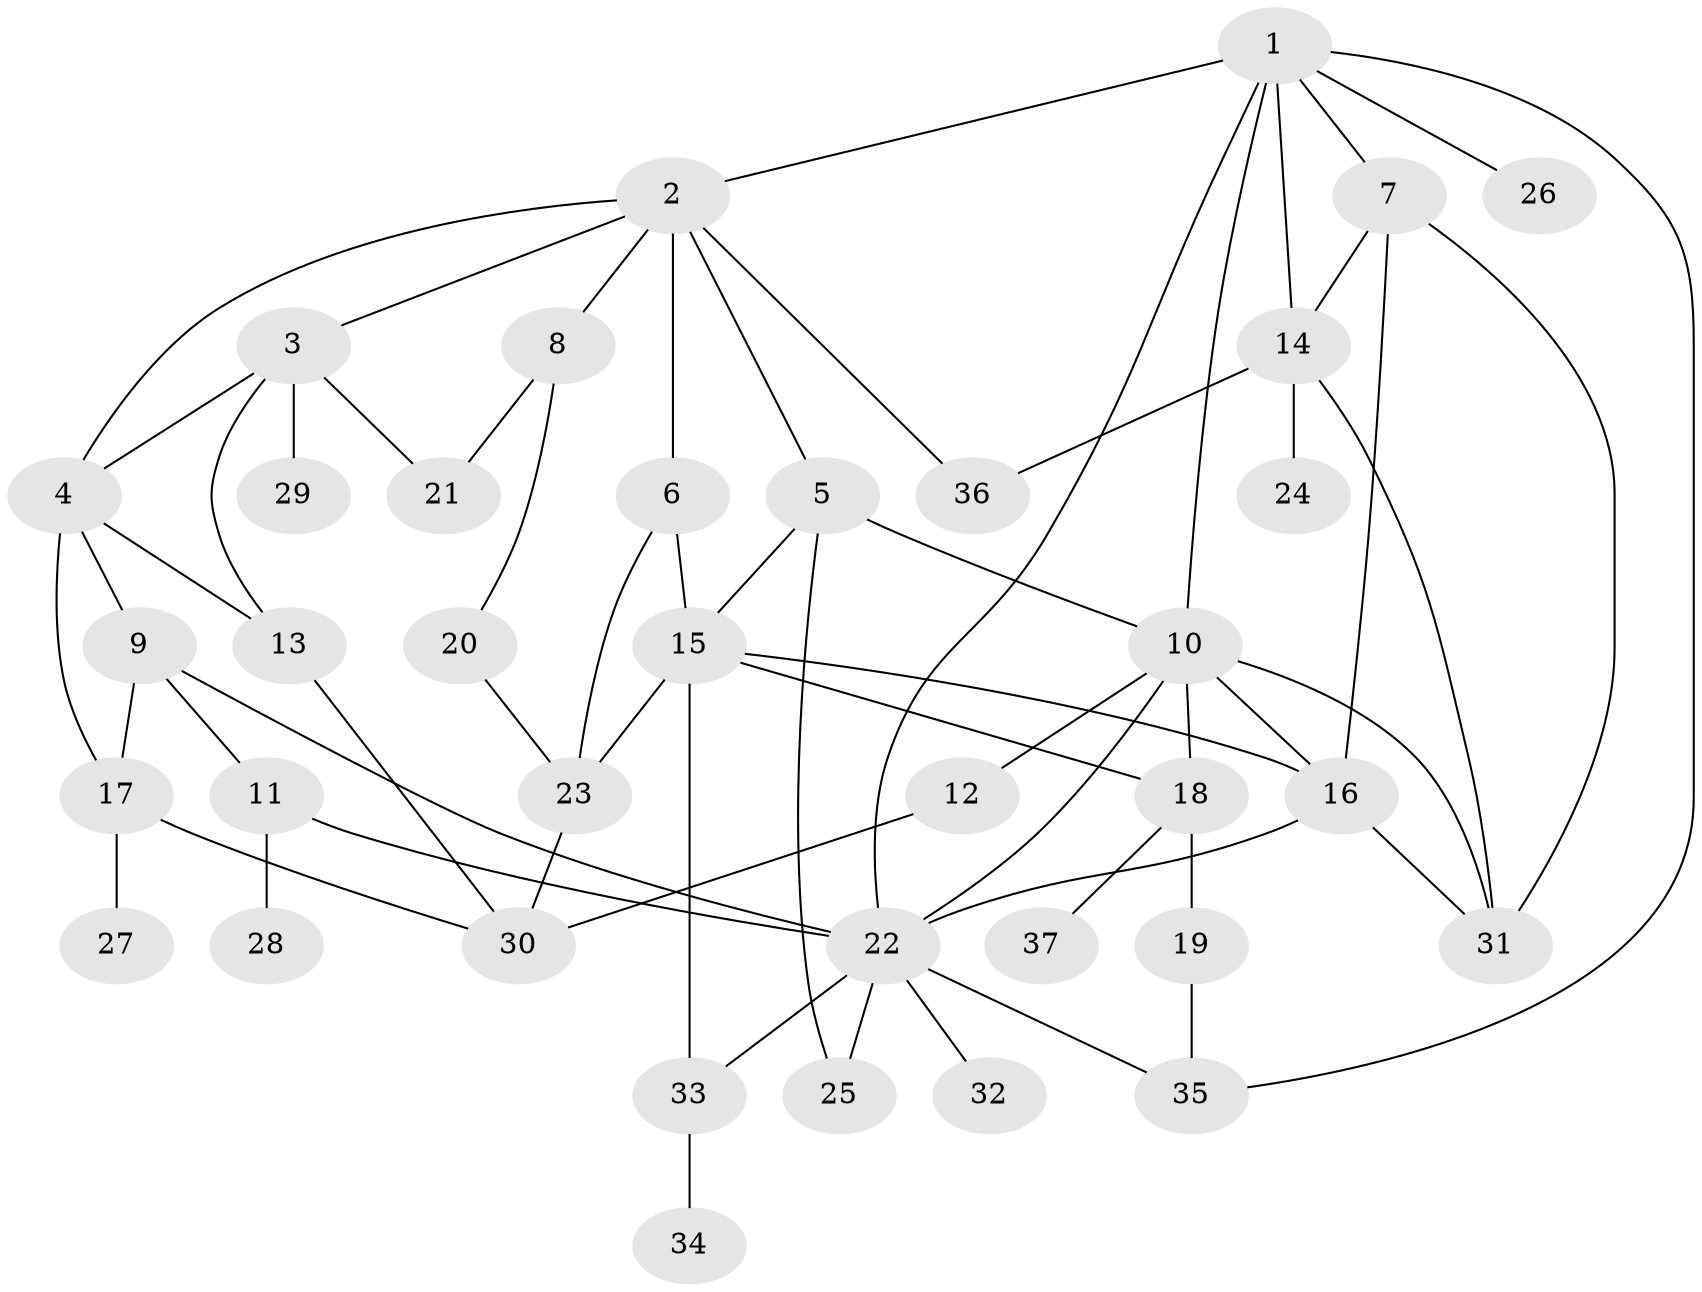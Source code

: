 // original degree distribution, {2: 0.3108108108108108, 6: 0.04054054054054054, 7: 0.02702702702702703, 3: 0.17567567567567569, 5: 0.0945945945945946, 4: 0.13513513513513514, 1: 0.21621621621621623}
// Generated by graph-tools (version 1.1) at 2025/34/03/09/25 02:34:20]
// undirected, 37 vertices, 63 edges
graph export_dot {
graph [start="1"]
  node [color=gray90,style=filled];
  1;
  2;
  3;
  4;
  5;
  6;
  7;
  8;
  9;
  10;
  11;
  12;
  13;
  14;
  15;
  16;
  17;
  18;
  19;
  20;
  21;
  22;
  23;
  24;
  25;
  26;
  27;
  28;
  29;
  30;
  31;
  32;
  33;
  34;
  35;
  36;
  37;
  1 -- 2 [weight=1.0];
  1 -- 7 [weight=1.0];
  1 -- 10 [weight=1.0];
  1 -- 14 [weight=1.0];
  1 -- 22 [weight=1.0];
  1 -- 26 [weight=1.0];
  1 -- 35 [weight=1.0];
  2 -- 3 [weight=1.0];
  2 -- 4 [weight=1.0];
  2 -- 5 [weight=1.0];
  2 -- 6 [weight=1.0];
  2 -- 8 [weight=1.0];
  2 -- 36 [weight=1.0];
  3 -- 4 [weight=1.0];
  3 -- 13 [weight=1.0];
  3 -- 21 [weight=1.0];
  3 -- 29 [weight=1.0];
  4 -- 9 [weight=1.0];
  4 -- 13 [weight=2.0];
  4 -- 17 [weight=1.0];
  5 -- 10 [weight=1.0];
  5 -- 15 [weight=1.0];
  5 -- 25 [weight=1.0];
  6 -- 15 [weight=1.0];
  6 -- 23 [weight=1.0];
  7 -- 14 [weight=1.0];
  7 -- 16 [weight=1.0];
  7 -- 31 [weight=1.0];
  8 -- 20 [weight=1.0];
  8 -- 21 [weight=1.0];
  9 -- 11 [weight=1.0];
  9 -- 17 [weight=1.0];
  9 -- 22 [weight=1.0];
  10 -- 12 [weight=2.0];
  10 -- 16 [weight=2.0];
  10 -- 18 [weight=2.0];
  10 -- 22 [weight=1.0];
  10 -- 31 [weight=1.0];
  11 -- 22 [weight=1.0];
  11 -- 28 [weight=1.0];
  12 -- 30 [weight=1.0];
  13 -- 30 [weight=1.0];
  14 -- 24 [weight=1.0];
  14 -- 31 [weight=1.0];
  14 -- 36 [weight=1.0];
  15 -- 16 [weight=1.0];
  15 -- 18 [weight=1.0];
  15 -- 23 [weight=2.0];
  15 -- 33 [weight=2.0];
  16 -- 22 [weight=1.0];
  16 -- 31 [weight=1.0];
  17 -- 27 [weight=1.0];
  17 -- 30 [weight=1.0];
  18 -- 19 [weight=3.0];
  18 -- 37 [weight=1.0];
  19 -- 35 [weight=1.0];
  20 -- 23 [weight=1.0];
  22 -- 25 [weight=1.0];
  22 -- 32 [weight=1.0];
  22 -- 33 [weight=1.0];
  22 -- 35 [weight=1.0];
  23 -- 30 [weight=1.0];
  33 -- 34 [weight=1.0];
}

